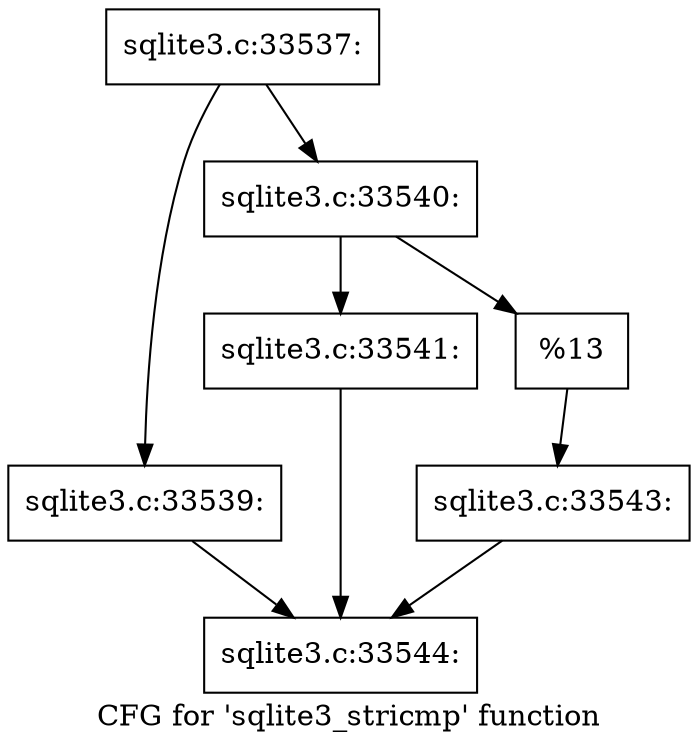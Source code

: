 digraph "CFG for 'sqlite3_stricmp' function" {
	label="CFG for 'sqlite3_stricmp' function";

	Node0x55c0f52e02e0 [shape=record,label="{sqlite3.c:33537:}"];
	Node0x55c0f52e02e0 -> Node0x55c0f52df120;
	Node0x55c0f52e02e0 -> Node0x55c0f52df1c0;
	Node0x55c0f52df120 [shape=record,label="{sqlite3.c:33539:}"];
	Node0x55c0f52df120 -> Node0x55c0f52e0510;
	Node0x55c0f52df1c0 [shape=record,label="{sqlite3.c:33540:}"];
	Node0x55c0f52df1c0 -> Node0x55c0f52df630;
	Node0x55c0f52df1c0 -> Node0x55c0f52df680;
	Node0x55c0f52df630 [shape=record,label="{sqlite3.c:33541:}"];
	Node0x55c0f52df630 -> Node0x55c0f52e0510;
	Node0x55c0f52df680 [shape=record,label="{%13}"];
	Node0x55c0f52df680 -> Node0x55c0f52df170;
	Node0x55c0f52df170 [shape=record,label="{sqlite3.c:33543:}"];
	Node0x55c0f52df170 -> Node0x55c0f52e0510;
	Node0x55c0f52e0510 [shape=record,label="{sqlite3.c:33544:}"];
}
